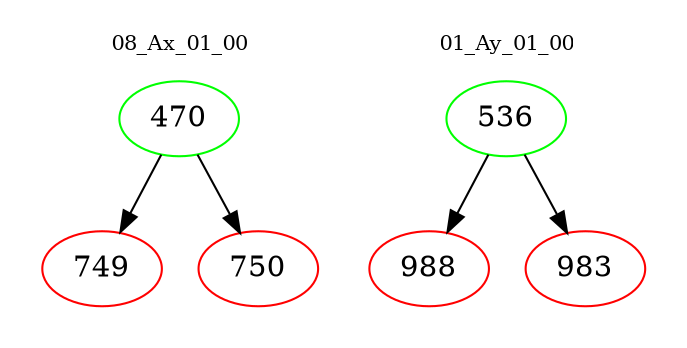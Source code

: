 digraph{
subgraph cluster_0 {
color = white
label = "08_Ax_01_00";
fontsize=10;
T0_470 [label="470", color="green"]
T0_470 -> T0_749 [color="black"]
T0_749 [label="749", color="red"]
T0_470 -> T0_750 [color="black"]
T0_750 [label="750", color="red"]
}
subgraph cluster_1 {
color = white
label = "01_Ay_01_00";
fontsize=10;
T1_536 [label="536", color="green"]
T1_536 -> T1_988 [color="black"]
T1_988 [label="988", color="red"]
T1_536 -> T1_983 [color="black"]
T1_983 [label="983", color="red"]
}
}
